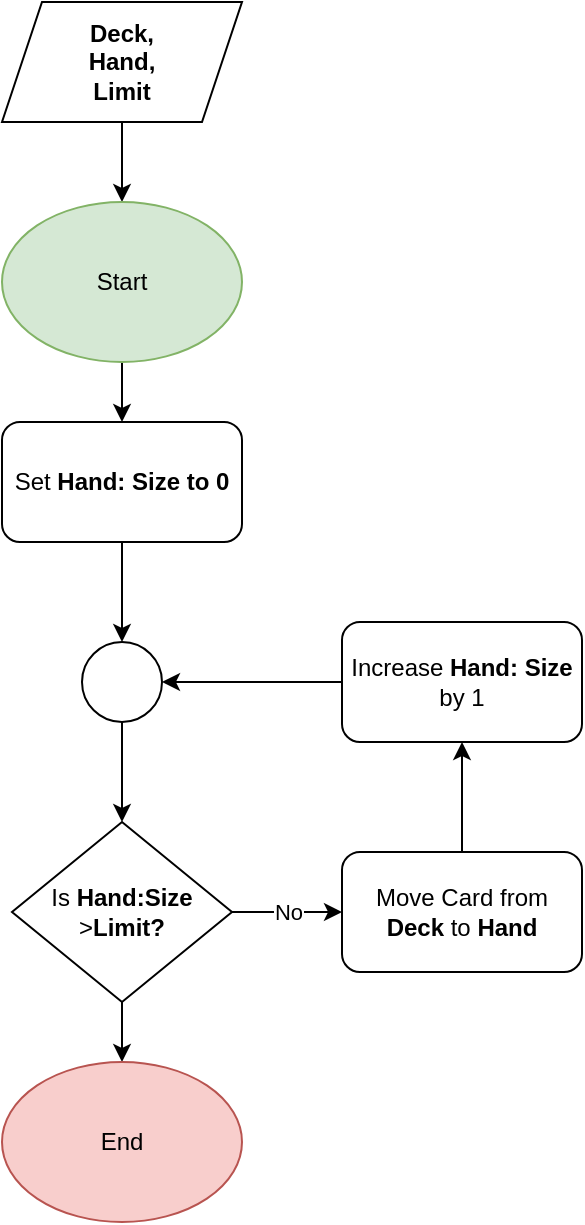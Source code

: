 <mxfile version="24.7.10">
  <diagram name="Page-1" id="D8L0fwMmEL1XSVmyjN7t">
    <mxGraphModel dx="1430" dy="763" grid="1" gridSize="10" guides="1" tooltips="1" connect="1" arrows="1" fold="1" page="1" pageScale="1" pageWidth="850" pageHeight="1100" math="0" shadow="0">
      <root>
        <mxCell id="0" />
        <mxCell id="1" parent="0" />
        <mxCell id="ti-B7qjp64Do_ES1CstO-19" value="" style="edgeStyle=orthogonalEdgeStyle;rounded=0;orthogonalLoop=1;jettySize=auto;html=1;" edge="1" parent="1" source="ti-B7qjp64Do_ES1CstO-2" target="ti-B7qjp64Do_ES1CstO-3">
          <mxGeometry relative="1" as="geometry" />
        </mxCell>
        <mxCell id="ti-B7qjp64Do_ES1CstO-2" value="&lt;b&gt;Deck,&lt;br&gt;Hand,&lt;br&gt;Limit&lt;/b&gt;" style="shape=parallelogram;perimeter=parallelogramPerimeter;whiteSpace=wrap;html=1;fixedSize=1;" vertex="1" parent="1">
          <mxGeometry x="250" y="200" width="120" height="60" as="geometry" />
        </mxCell>
        <mxCell id="ti-B7qjp64Do_ES1CstO-18" value="" style="edgeStyle=orthogonalEdgeStyle;rounded=0;orthogonalLoop=1;jettySize=auto;html=1;" edge="1" parent="1" source="ti-B7qjp64Do_ES1CstO-3" target="ti-B7qjp64Do_ES1CstO-11">
          <mxGeometry relative="1" as="geometry" />
        </mxCell>
        <mxCell id="ti-B7qjp64Do_ES1CstO-3" value="Start" style="ellipse;whiteSpace=wrap;html=1;fillColor=#d5e8d4;strokeColor=#82b366;" vertex="1" parent="1">
          <mxGeometry x="250" y="300" width="120" height="80" as="geometry" />
        </mxCell>
        <mxCell id="ti-B7qjp64Do_ES1CstO-10" value="No" style="edgeStyle=orthogonalEdgeStyle;rounded=0;orthogonalLoop=1;jettySize=auto;html=1;" edge="1" parent="1" source="ti-B7qjp64Do_ES1CstO-4" target="ti-B7qjp64Do_ES1CstO-9">
          <mxGeometry relative="1" as="geometry" />
        </mxCell>
        <mxCell id="ti-B7qjp64Do_ES1CstO-23" value="" style="edgeStyle=orthogonalEdgeStyle;rounded=0;orthogonalLoop=1;jettySize=auto;html=1;" edge="1" parent="1" source="ti-B7qjp64Do_ES1CstO-4" target="ti-B7qjp64Do_ES1CstO-22">
          <mxGeometry relative="1" as="geometry" />
        </mxCell>
        <mxCell id="ti-B7qjp64Do_ES1CstO-4" value="Is &lt;b&gt;Hand:Size&lt;br&gt;&lt;/b&gt;&amp;gt;&lt;b&gt;Limit?&lt;/b&gt;" style="rhombus;whiteSpace=wrap;html=1;" vertex="1" parent="1">
          <mxGeometry x="255" y="610" width="110" height="90" as="geometry" />
        </mxCell>
        <mxCell id="ti-B7qjp64Do_ES1CstO-13" value="" style="edgeStyle=orthogonalEdgeStyle;rounded=0;orthogonalLoop=1;jettySize=auto;html=1;" edge="1" parent="1" source="ti-B7qjp64Do_ES1CstO-9" target="ti-B7qjp64Do_ES1CstO-12">
          <mxGeometry relative="1" as="geometry" />
        </mxCell>
        <mxCell id="ti-B7qjp64Do_ES1CstO-9" value="Move Card from &lt;b&gt;Deck&lt;/b&gt;&amp;nbsp;to &lt;b&gt;Hand&lt;/b&gt;" style="rounded=1;whiteSpace=wrap;html=1;" vertex="1" parent="1">
          <mxGeometry x="420" y="625" width="120" height="60" as="geometry" />
        </mxCell>
        <mxCell id="ti-B7qjp64Do_ES1CstO-17" value="" style="edgeStyle=orthogonalEdgeStyle;rounded=0;orthogonalLoop=1;jettySize=auto;html=1;" edge="1" parent="1" source="ti-B7qjp64Do_ES1CstO-11" target="ti-B7qjp64Do_ES1CstO-14">
          <mxGeometry relative="1" as="geometry" />
        </mxCell>
        <mxCell id="ti-B7qjp64Do_ES1CstO-11" value="Set &lt;b&gt;Hand: Size to 0&lt;/b&gt;" style="rounded=1;whiteSpace=wrap;html=1;" vertex="1" parent="1">
          <mxGeometry x="250" y="410" width="120" height="60" as="geometry" />
        </mxCell>
        <mxCell id="ti-B7qjp64Do_ES1CstO-15" value="" style="edgeStyle=orthogonalEdgeStyle;rounded=0;orthogonalLoop=1;jettySize=auto;html=1;" edge="1" parent="1" source="ti-B7qjp64Do_ES1CstO-12" target="ti-B7qjp64Do_ES1CstO-14">
          <mxGeometry relative="1" as="geometry" />
        </mxCell>
        <mxCell id="ti-B7qjp64Do_ES1CstO-12" value="Increase &lt;b&gt;Hand: Size &lt;/b&gt;by 1" style="whiteSpace=wrap;html=1;rounded=1;" vertex="1" parent="1">
          <mxGeometry x="420" y="510" width="120" height="60" as="geometry" />
        </mxCell>
        <mxCell id="ti-B7qjp64Do_ES1CstO-16" value="" style="edgeStyle=orthogonalEdgeStyle;rounded=0;orthogonalLoop=1;jettySize=auto;html=1;" edge="1" parent="1" source="ti-B7qjp64Do_ES1CstO-14" target="ti-B7qjp64Do_ES1CstO-4">
          <mxGeometry relative="1" as="geometry" />
        </mxCell>
        <mxCell id="ti-B7qjp64Do_ES1CstO-14" value="" style="ellipse;whiteSpace=wrap;html=1;aspect=fixed;" vertex="1" parent="1">
          <mxGeometry x="290" y="520" width="40" height="40" as="geometry" />
        </mxCell>
        <mxCell id="ti-B7qjp64Do_ES1CstO-22" value="End" style="ellipse;whiteSpace=wrap;html=1;fillColor=#f8cecc;strokeColor=#b85450;" vertex="1" parent="1">
          <mxGeometry x="250" y="730" width="120" height="80" as="geometry" />
        </mxCell>
      </root>
    </mxGraphModel>
  </diagram>
</mxfile>
